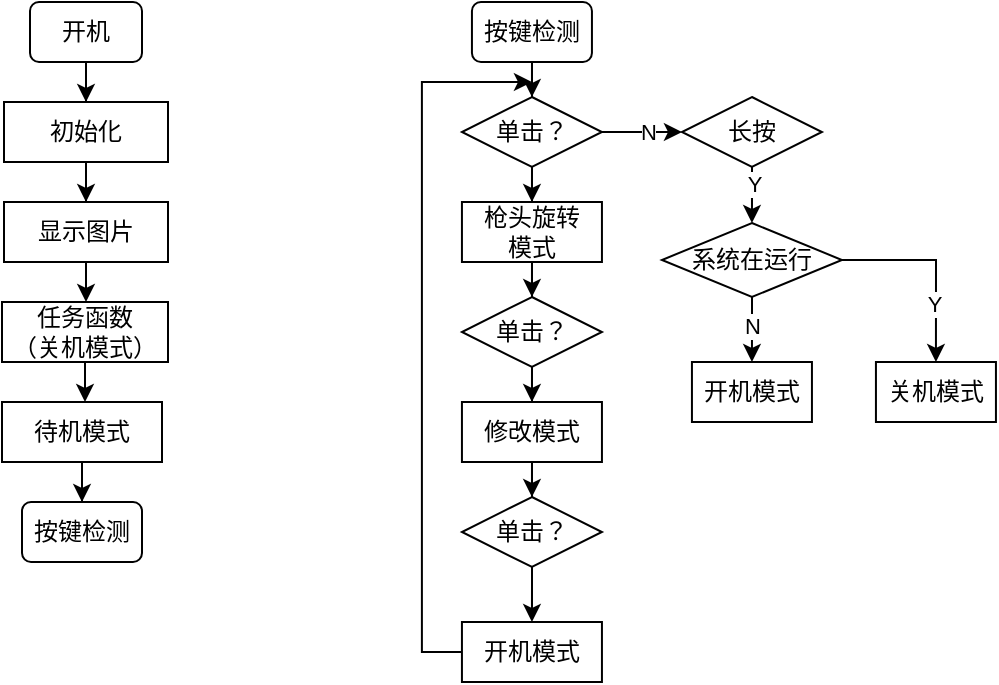 <mxfile version="14.5.1" type="device"><diagram id="sVOR2diLlX11dPiuLrOD" name="第 1 页"><mxGraphModel dx="739" dy="657" grid="1" gridSize="10" guides="1" tooltips="1" connect="1" arrows="1" fold="1" page="1" pageScale="1" pageWidth="827" pageHeight="1169" math="0" shadow="0"><root><mxCell id="0"/><mxCell id="1" parent="0"/><mxCell id="njCTV7B05166Ag_rv-7W-2" style="edgeStyle=orthogonalEdgeStyle;rounded=0;orthogonalLoop=1;jettySize=auto;html=1;entryX=0.5;entryY=0;entryDx=0;entryDy=0;" edge="1" parent="1" source="njCTV7B05166Ag_rv-7W-3" target="njCTV7B05166Ag_rv-7W-5"><mxGeometry relative="1" as="geometry"/></mxCell><mxCell id="njCTV7B05166Ag_rv-7W-3" value="开机" style="rounded=1;whiteSpace=wrap;html=1;" vertex="1" parent="1"><mxGeometry x="334" y="530" width="56" height="30" as="geometry"/></mxCell><mxCell id="njCTV7B05166Ag_rv-7W-4" style="edgeStyle=orthogonalEdgeStyle;rounded=0;orthogonalLoop=1;jettySize=auto;html=1;entryX=0.5;entryY=0;entryDx=0;entryDy=0;" edge="1" parent="1" source="njCTV7B05166Ag_rv-7W-5" target="njCTV7B05166Ag_rv-7W-7"><mxGeometry relative="1" as="geometry"/></mxCell><mxCell id="njCTV7B05166Ag_rv-7W-5" value="初始化" style="rounded=0;whiteSpace=wrap;html=1;" vertex="1" parent="1"><mxGeometry x="321" y="580" width="82" height="30" as="geometry"/></mxCell><mxCell id="njCTV7B05166Ag_rv-7W-6" style="edgeStyle=orthogonalEdgeStyle;rounded=0;orthogonalLoop=1;jettySize=auto;html=1;entryX=0.5;entryY=0;entryDx=0;entryDy=0;" edge="1" parent="1" source="njCTV7B05166Ag_rv-7W-7" target="njCTV7B05166Ag_rv-7W-9"><mxGeometry relative="1" as="geometry"/></mxCell><mxCell id="njCTV7B05166Ag_rv-7W-7" value="显示图片" style="rounded=0;whiteSpace=wrap;html=1;" vertex="1" parent="1"><mxGeometry x="321" y="630" width="82" height="30" as="geometry"/></mxCell><mxCell id="njCTV7B05166Ag_rv-7W-22" style="edgeStyle=orthogonalEdgeStyle;rounded=0;orthogonalLoop=1;jettySize=auto;html=1;entryX=0.525;entryY=0;entryDx=0;entryDy=0;entryPerimeter=0;" edge="1" parent="1" source="njCTV7B05166Ag_rv-7W-9" target="njCTV7B05166Ag_rv-7W-21"><mxGeometry relative="1" as="geometry"/></mxCell><mxCell id="njCTV7B05166Ag_rv-7W-9" value="任务函数&lt;br&gt;（关机模式）" style="rounded=0;whiteSpace=wrap;html=1;" vertex="1" parent="1"><mxGeometry x="320" y="680" width="83" height="30" as="geometry"/></mxCell><mxCell id="njCTV7B05166Ag_rv-7W-27" style="edgeStyle=orthogonalEdgeStyle;rounded=0;orthogonalLoop=1;jettySize=auto;html=1;entryX=0.5;entryY=0;entryDx=0;entryDy=0;" edge="1" parent="1" source="njCTV7B05166Ag_rv-7W-21" target="njCTV7B05166Ag_rv-7W-24"><mxGeometry relative="1" as="geometry"/></mxCell><mxCell id="njCTV7B05166Ag_rv-7W-21" value="待机模式" style="rounded=0;whiteSpace=wrap;html=1;" vertex="1" parent="1"><mxGeometry x="320" y="730" width="80" height="30" as="geometry"/></mxCell><mxCell id="njCTV7B05166Ag_rv-7W-32" style="edgeStyle=orthogonalEdgeStyle;rounded=0;orthogonalLoop=1;jettySize=auto;html=1;entryX=0.5;entryY=0;entryDx=0;entryDy=0;" edge="1" parent="1" source="njCTV7B05166Ag_rv-7W-23" target="njCTV7B05166Ag_rv-7W-29"><mxGeometry relative="1" as="geometry"/></mxCell><mxCell id="njCTV7B05166Ag_rv-7W-23" value="按键检测" style="rounded=1;whiteSpace=wrap;html=1;" vertex="1" parent="1"><mxGeometry x="554.97" y="530" width="60" height="30" as="geometry"/></mxCell><mxCell id="njCTV7B05166Ag_rv-7W-24" value="按键检测" style="rounded=1;whiteSpace=wrap;html=1;" vertex="1" parent="1"><mxGeometry x="330" y="780" width="60" height="30" as="geometry"/></mxCell><mxCell id="njCTV7B05166Ag_rv-7W-34" style="edgeStyle=orthogonalEdgeStyle;rounded=0;orthogonalLoop=1;jettySize=auto;html=1;entryX=0.5;entryY=0;entryDx=0;entryDy=0;" edge="1" parent="1" source="njCTV7B05166Ag_rv-7W-29" target="njCTV7B05166Ag_rv-7W-30"><mxGeometry relative="1" as="geometry"/></mxCell><mxCell id="njCTV7B05166Ag_rv-7W-45" style="edgeStyle=orthogonalEdgeStyle;rounded=0;orthogonalLoop=1;jettySize=auto;html=1;entryX=0;entryY=0.5;entryDx=0;entryDy=0;" edge="1" parent="1" source="njCTV7B05166Ag_rv-7W-29" target="njCTV7B05166Ag_rv-7W-44"><mxGeometry relative="1" as="geometry"/></mxCell><mxCell id="njCTV7B05166Ag_rv-7W-46" value="N" style="edgeLabel;html=1;align=center;verticalAlign=middle;resizable=0;points=[];" vertex="1" connectable="0" parent="njCTV7B05166Ag_rv-7W-45"><mxGeometry x="0.147" relative="1" as="geometry"><mxPoint as="offset"/></mxGeometry></mxCell><mxCell id="njCTV7B05166Ag_rv-7W-29" value="单击？" style="rhombus;whiteSpace=wrap;html=1;" vertex="1" parent="1"><mxGeometry x="549.97" y="577.5" width="70" height="35" as="geometry"/></mxCell><mxCell id="njCTV7B05166Ag_rv-7W-35" style="edgeStyle=orthogonalEdgeStyle;rounded=0;orthogonalLoop=1;jettySize=auto;html=1;entryX=0.5;entryY=0;entryDx=0;entryDy=0;" edge="1" parent="1" source="njCTV7B05166Ag_rv-7W-30" target="njCTV7B05166Ag_rv-7W-31"><mxGeometry relative="1" as="geometry"/></mxCell><mxCell id="njCTV7B05166Ag_rv-7W-30" value="枪头旋转&lt;br&gt;模式" style="rounded=0;whiteSpace=wrap;html=1;" vertex="1" parent="1"><mxGeometry x="549.97" y="630" width="70" height="30" as="geometry"/></mxCell><mxCell id="njCTV7B05166Ag_rv-7W-37" style="edgeStyle=orthogonalEdgeStyle;rounded=0;orthogonalLoop=1;jettySize=auto;html=1;entryX=0.5;entryY=0;entryDx=0;entryDy=0;" edge="1" parent="1" source="njCTV7B05166Ag_rv-7W-31" target="njCTV7B05166Ag_rv-7W-36"><mxGeometry relative="1" as="geometry"/></mxCell><mxCell id="njCTV7B05166Ag_rv-7W-31" value="单击？" style="rhombus;whiteSpace=wrap;html=1;" vertex="1" parent="1"><mxGeometry x="549.97" y="677.5" width="70" height="35" as="geometry"/></mxCell><mxCell id="njCTV7B05166Ag_rv-7W-41" style="edgeStyle=orthogonalEdgeStyle;rounded=0;orthogonalLoop=1;jettySize=auto;html=1;entryX=0.5;entryY=0;entryDx=0;entryDy=0;" edge="1" parent="1" source="njCTV7B05166Ag_rv-7W-36" target="njCTV7B05166Ag_rv-7W-40"><mxGeometry relative="1" as="geometry"/></mxCell><mxCell id="njCTV7B05166Ag_rv-7W-36" value="修改模式" style="rounded=0;whiteSpace=wrap;html=1;" vertex="1" parent="1"><mxGeometry x="549.97" y="730" width="70" height="30" as="geometry"/></mxCell><mxCell id="njCTV7B05166Ag_rv-7W-43" style="edgeStyle=orthogonalEdgeStyle;rounded=0;orthogonalLoop=1;jettySize=auto;html=1;" edge="1" parent="1" source="njCTV7B05166Ag_rv-7W-39"><mxGeometry relative="1" as="geometry"><mxPoint x="584.97" y="570" as="targetPoint"/><Array as="points"><mxPoint x="529.97" y="855"/><mxPoint x="529.97" y="570"/></Array></mxGeometry></mxCell><mxCell id="njCTV7B05166Ag_rv-7W-39" value="开机模式" style="rounded=0;whiteSpace=wrap;html=1;" vertex="1" parent="1"><mxGeometry x="549.97" y="840" width="70" height="30" as="geometry"/></mxCell><mxCell id="njCTV7B05166Ag_rv-7W-42" style="edgeStyle=orthogonalEdgeStyle;rounded=0;orthogonalLoop=1;jettySize=auto;html=1;entryX=0.5;entryY=0;entryDx=0;entryDy=0;" edge="1" parent="1" source="njCTV7B05166Ag_rv-7W-40" target="njCTV7B05166Ag_rv-7W-39"><mxGeometry relative="1" as="geometry"/></mxCell><mxCell id="njCTV7B05166Ag_rv-7W-40" value="单击？" style="rhombus;whiteSpace=wrap;html=1;" vertex="1" parent="1"><mxGeometry x="549.97" y="777.5" width="70" height="35" as="geometry"/></mxCell><mxCell id="njCTV7B05166Ag_rv-7W-48" style="edgeStyle=orthogonalEdgeStyle;rounded=0;orthogonalLoop=1;jettySize=auto;html=1;entryX=0.5;entryY=0;entryDx=0;entryDy=0;" edge="1" parent="1" source="njCTV7B05166Ag_rv-7W-44" target="njCTV7B05166Ag_rv-7W-47"><mxGeometry relative="1" as="geometry"/></mxCell><mxCell id="njCTV7B05166Ag_rv-7W-56" value="Y" style="edgeLabel;html=1;align=center;verticalAlign=middle;resizable=0;points=[];" vertex="1" connectable="0" parent="njCTV7B05166Ag_rv-7W-48"><mxGeometry x="-0.689" y="1" relative="1" as="geometry"><mxPoint as="offset"/></mxGeometry></mxCell><mxCell id="njCTV7B05166Ag_rv-7W-44" value="长按" style="rhombus;whiteSpace=wrap;html=1;" vertex="1" parent="1"><mxGeometry x="659.97" y="577.5" width="70" height="35" as="geometry"/></mxCell><mxCell id="njCTV7B05166Ag_rv-7W-51" style="edgeStyle=orthogonalEdgeStyle;rounded=0;orthogonalLoop=1;jettySize=auto;html=1;entryX=0.5;entryY=0;entryDx=0;entryDy=0;" edge="1" parent="1" source="njCTV7B05166Ag_rv-7W-47" target="njCTV7B05166Ag_rv-7W-49"><mxGeometry relative="1" as="geometry"/></mxCell><mxCell id="njCTV7B05166Ag_rv-7W-52" value="N" style="edgeLabel;html=1;align=center;verticalAlign=middle;resizable=0;points=[];" vertex="1" connectable="0" parent="njCTV7B05166Ag_rv-7W-51"><mxGeometry x="0.22" relative="1" as="geometry"><mxPoint as="offset"/></mxGeometry></mxCell><mxCell id="njCTV7B05166Ag_rv-7W-53" style="edgeStyle=orthogonalEdgeStyle;rounded=0;orthogonalLoop=1;jettySize=auto;html=1;entryX=0.5;entryY=0;entryDx=0;entryDy=0;" edge="1" parent="1" source="njCTV7B05166Ag_rv-7W-47" target="njCTV7B05166Ag_rv-7W-50"><mxGeometry relative="1" as="geometry"/></mxCell><mxCell id="njCTV7B05166Ag_rv-7W-55" value="Y" style="edgeLabel;html=1;align=center;verticalAlign=middle;resizable=0;points=[];" vertex="1" connectable="0" parent="njCTV7B05166Ag_rv-7W-53"><mxGeometry x="0.402" y="-1" relative="1" as="geometry"><mxPoint as="offset"/></mxGeometry></mxCell><mxCell id="njCTV7B05166Ag_rv-7W-47" value="系统在运行" style="rhombus;whiteSpace=wrap;html=1;" vertex="1" parent="1"><mxGeometry x="649.97" y="640.5" width="90" height="37" as="geometry"/></mxCell><mxCell id="njCTV7B05166Ag_rv-7W-49" value="开机模式" style="rounded=0;whiteSpace=wrap;html=1;" vertex="1" parent="1"><mxGeometry x="664.97" y="710" width="60" height="30" as="geometry"/></mxCell><mxCell id="njCTV7B05166Ag_rv-7W-50" value="关机模式" style="rounded=0;whiteSpace=wrap;html=1;" vertex="1" parent="1"><mxGeometry x="756.97" y="710" width="60" height="30" as="geometry"/></mxCell></root></mxGraphModel></diagram></mxfile>